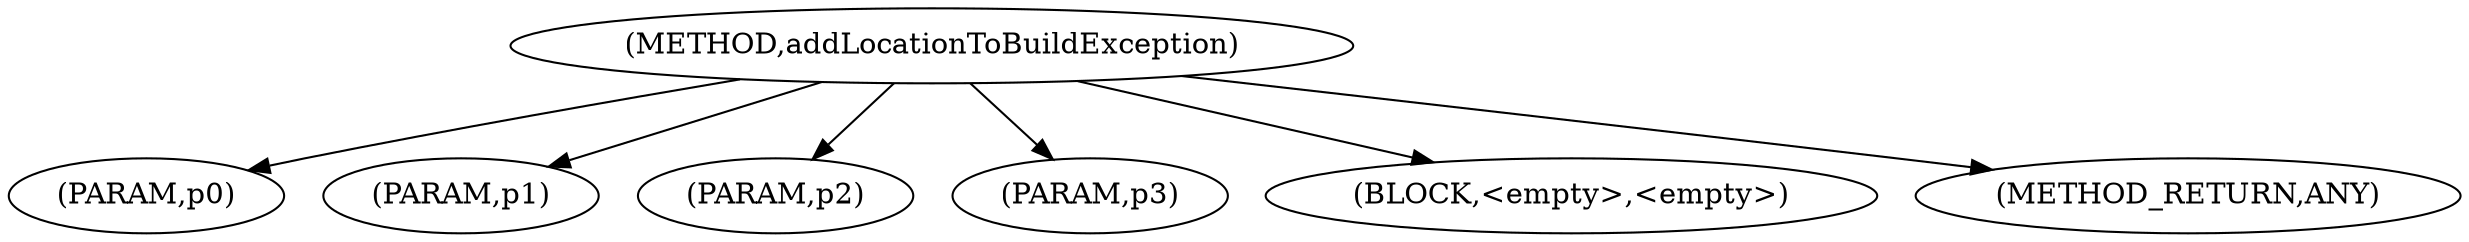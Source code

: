 digraph "addLocationToBuildException" {  
"1335" [label = <(METHOD,addLocationToBuildException)> ]
"1336" [label = <(PARAM,p0)> ]
"1337" [label = <(PARAM,p1)> ]
"1338" [label = <(PARAM,p2)> ]
"1339" [label = <(PARAM,p3)> ]
"1340" [label = <(BLOCK,&lt;empty&gt;,&lt;empty&gt;)> ]
"1341" [label = <(METHOD_RETURN,ANY)> ]
  "1335" -> "1336" 
  "1335" -> "1337" 
  "1335" -> "1340" 
  "1335" -> "1338" 
  "1335" -> "1341" 
  "1335" -> "1339" 
}
